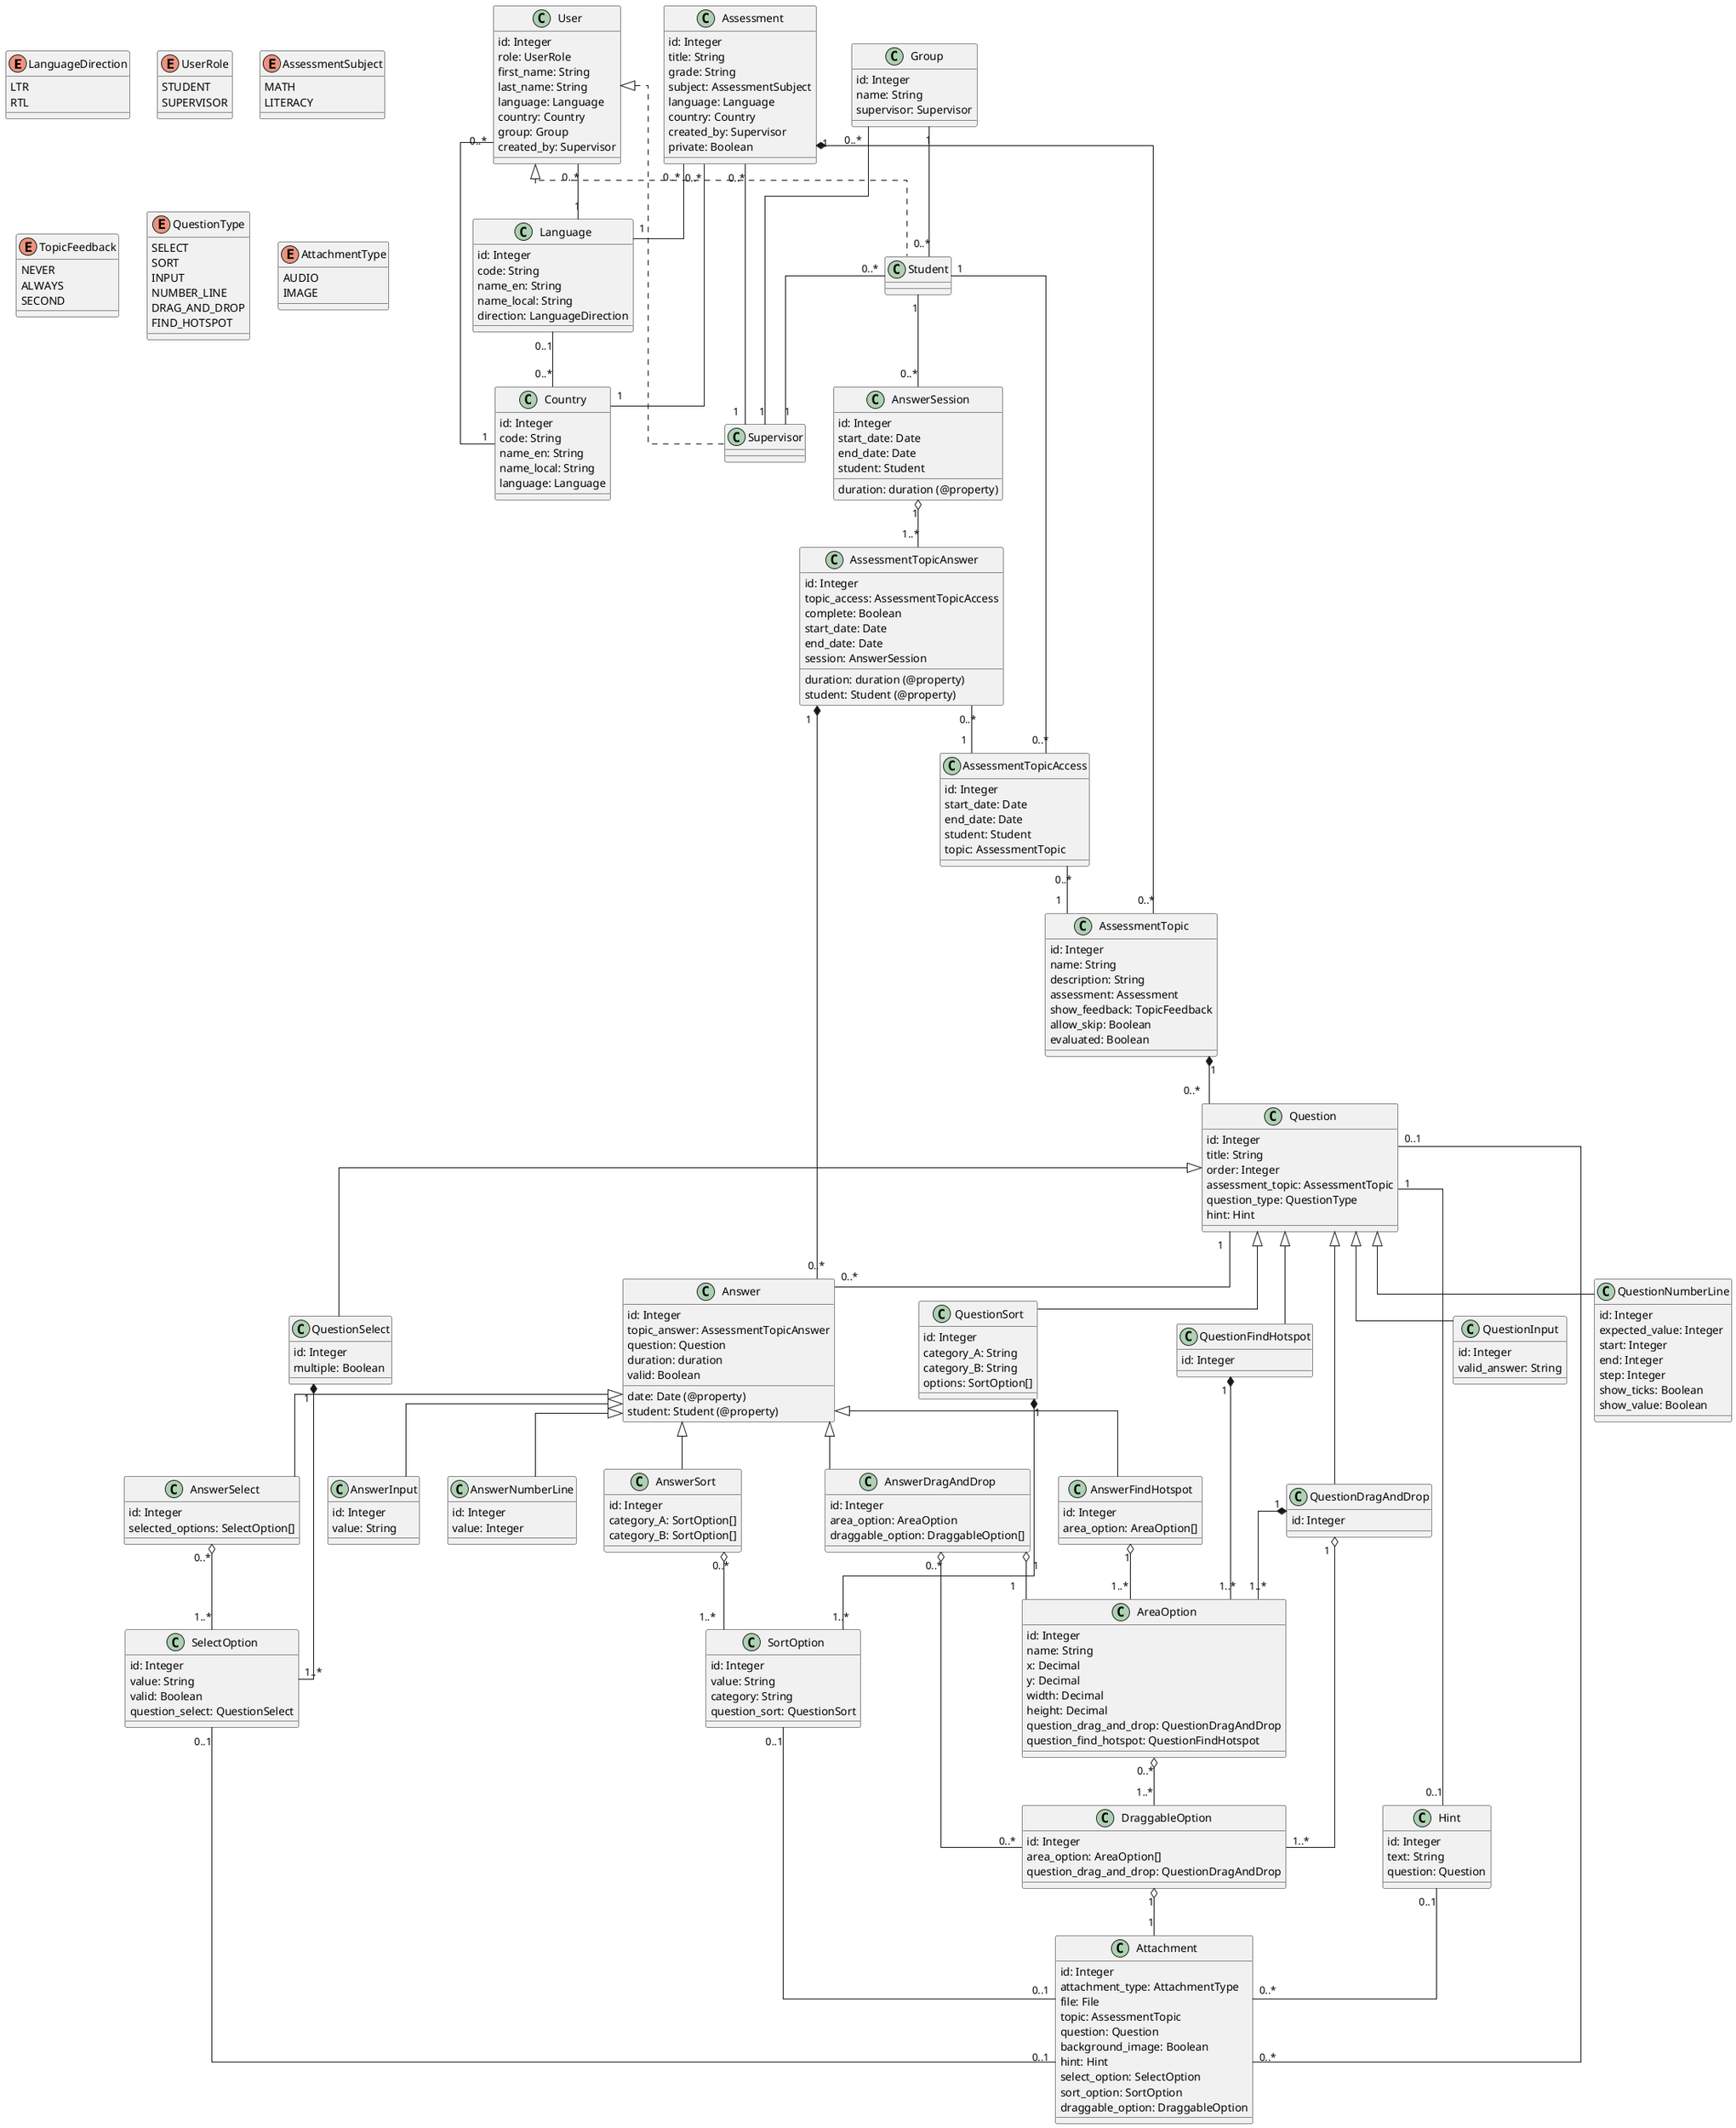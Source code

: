 @startuml "Learning_Outcomes_Database_UML_Diagram"

skinparam linetype ortho
skinparam BackgroundColor white

/'
Version 4 - 15/06/2022 (Author Estela S) - changes:
- Added QuestionDragAndDrop, QuestionFindHotspot, AreaOption, DraggableOption
- Added AnswerDragAndDrop, AnswerFindHotspot
'/

enum LanguageDirection {
    LTR
    RTL
}

class Country {
    id: Integer
    code: String
    name_en: String
    name_local: String
    language: Language
}

class Language {
    id: Integer
    code: String
    name_en: String
    name_local: String
    direction: LanguageDirection
}

enum UserRole {
    STUDENT
    SUPERVISOR
}

class Group {
    id: Integer
    name: String
    supervisor: Supervisor
}

class User {
    id: Integer
    role: UserRole
    first_name: String
    last_name: String
    language: Language
    country: Country
    group: Group
    created_by: Supervisor
}

enum AssessmentSubject {
    MATH
    LITERACY
}

class Assessment {
    id: Integer
    title: String
    grade: String
    subject: AssessmentSubject
    language: Language
    country: Country
    created_by: Supervisor
    private: Boolean
}

enum TopicFeedback {
    NEVER
    ALWAYS
    SECOND
}

class AssessmentTopic {
    id: Integer
    name: String
    description: String
    assessment: Assessment
    'order: Integer'
    show_feedback: TopicFeedback
    allow_skip: Boolean
    evaluated: Boolean
    'stop_rule: Integer'
}

class AssessmentTopicAccess {
    id: Integer
    start_date: Date
    end_date: Date
    student: Student
    topic: AssessmentTopic
}

enum QuestionType {
    SELECT
    SORT
    INPUT
    NUMBER_LINE
    DRAG_AND_DROP
    FIND_HOTSPOT
}

class Question {
    id: Integer
    title: String
    order: Integer
    assessment_topic: AssessmentTopic
    question_type: QuestionType
    hint: Hint
}

class Hint {
    id: Integer
    text: String
    question: Question
}

class QuestionInput {
    id: Integer
    valid_answer: String
}

class QuestionSelect {
    id: Integer
    multiple: Boolean
}

class SelectOption {
    id: Integer
    value: String
    valid: Boolean
    question_select: QuestionSelect
}

class QuestionSort {
    id: Integer
    category_A: String
    category_B: String
    options: SortOption[]
}

class SortOption {
    id: Integer
    value: String
    category: String
    question_sort: QuestionSort
}

class QuestionNumberLine {
    id: Integer
    expected_value: Integer
    start: Integer
    end: Integer
    step: Integer
    show_ticks: Boolean
    show_value: Boolean
}

class QuestionDragAndDrop {
    id: Integer
}

class DraggableOption {
    id: Integer
    area_option: AreaOption[]
    question_drag_and_drop: QuestionDragAndDrop 
}

class AreaOption {
    id: Integer
    name: String
    x: Decimal
    y: Decimal
    width: Decimal
    height: Decimal
    question_drag_and_drop: QuestionDragAndDrop
    question_find_hotspot: QuestionFindHotspot
}

class QuestionFindHotspot {
    id: Integer
}

enum AttachmentType {
    AUDIO
    IMAGE
}

class Attachment {
    id: Integer
    attachment_type: AttachmentType
    file: File
    topic: AssessmentTopic
    question: Question
    background_image: Boolean
    hint: Hint
    select_option: SelectOption
    sort_option: SortOption
    draggable_option: DraggableOption
}

class AnswerSession {
    id: Integer
    start_date: Date
    end_date: Date
    student: Student
    duration: duration (@property)
}

class AssessmentTopicAnswer {
    id: Integer
    topic_access: AssessmentTopicAccess
    complete: Boolean
    start_date: Date
    end_date: Date
    session: AnswerSession
    duration: duration (@property)
    student: Student (@property)
}

class Answer {
    id: Integer
    topic_answer: AssessmentTopicAnswer
    question: Question
    duration: duration
    valid: Boolean
    date: Date (@property)
    student: Student (@property)
}

class AnswerFindHotspot {
    id: Integer
    area_option: AreaOption[]
}

class AnswerDragAndDrop {
    id: Integer
    area_option: AreaOption
    draggable_option: DraggableOption[]
}

class AnswerInput {
    id: Integer
    value: String
}

class AnswerSelect {
    id: Integer
    selected_options: SelectOption[]
}

class AnswerSort {
    id: Integer
    category_A: SortOption[]
    category_B: SortOption[]
}

class AnswerNumberLine {
    id: Integer
    value: Integer
}

Language "0..1" -- "0..*" Country

User "0..*" -- "1" Language
User "0..*" -- "1" Country

Assessment "0..*" -- "1" Language
Assessment "0..*" -- "1" Country


User <|-[dashed]- Supervisor
User <|-[dashed]- Student

Student "0..*" -- "1" Supervisor

Group "0..*" -- "1" Supervisor
Group "1" -- "0..*" Student

Assessment "1" *-- "0..*" AssessmentTopic
Assessment "0..*" -- "1" Supervisor

AssessmentTopic "1" *-- "0..*" Question

AnswerSession "1" o-- "1..*" AssessmentTopicAnswer

AssessmentTopicAccess "0..*" -- "1" AssessmentTopic

Student "1" -- "0..*" AnswerSession
Student "1" -- "0..*" AssessmentTopicAccess


Hint "0..1" -- "0..*" Attachment

Question "0..1" -- "0..*" Attachment
Question "1" -- "0..1" Hint
Question <|-- QuestionSelect
Question <|-- QuestionSort
Question <|-- QuestionInput
Question <|-- QuestionNumberLine
Question <|-- QuestionDragAndDrop
Question <|-- QuestionFindHotspot

QuestionSelect "1" *-- "1..*" SelectOption
SelectOption "0..1" -- "0..1" Attachment

QuestionSort "1" *-- "1..*" SortOption
SortOption "0..1" -- "0..1" Attachment

AreaOption  "0..*" o-- "1..*" DraggableOption
QuestionDragAndDrop "1" o-- "1..*" DraggableOption
DraggableOption "1" o-- "1" Attachment

QuestionFindHotspot "1" *-- "1..*" AreaOption
QuestionDragAndDrop "1" *-- "1..*" AreaOption

AssessmentTopicAnswer "0..*" -- "1" AssessmentTopicAccess
AssessmentTopicAnswer "1" *-- "0..*" Answer

Question "1" -- "0..*" Answer

Answer <|-- AnswerSelect
Answer <|-- AnswerSort
Answer <|-- AnswerInput
Answer <|-- AnswerNumberLine
Answer <|-- AnswerDragAndDrop
Answer <|-- AnswerFindHotspot

AnswerDragAndDrop "0..*" o-- "0..*" DraggableOption
AnswerDragAndDrop "1" o-- "1" AreaOption

AnswerFindHotspot "1" o-- "1..*" AreaOption

AnswerSelect "0..*" o-- "1..*" SelectOption
AnswerSort "0..*" o-- "1..*" SortOption

@enduml